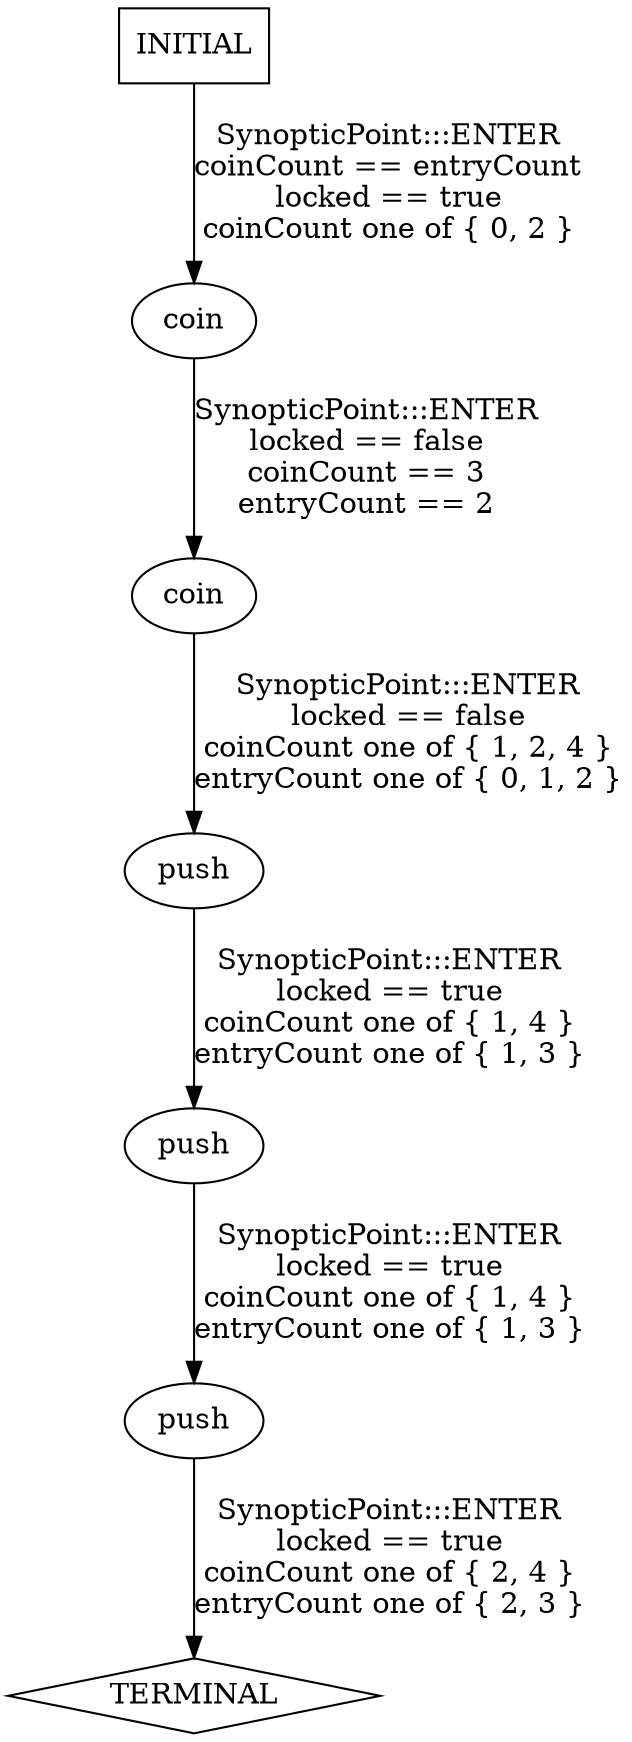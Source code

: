 digraph {
  0 [label="coin"];
  1 [label="coin"];
  2 [label="push"];
  3 [label="push"];
  4 [label="push"];
  5 [label="TERMINAL",shape=diamond];
  6 [label="INITIAL",shape=box];
0->1 [label="SynopticPoint:::ENTER\nlocked == false\ncoinCount == 3\nentryCount == 2\n",];
1->2 [label="SynopticPoint:::ENTER\nlocked == false\ncoinCount one of { 1, 2, 4 }\nentryCount one of { 0, 1, 2 }\n",];
2->3 [label="SynopticPoint:::ENTER\nlocked == true\ncoinCount one of { 1, 4 }\nentryCount one of { 1, 3 }\n",];
3->4 [label="SynopticPoint:::ENTER\nlocked == true\ncoinCount one of { 1, 4 }\nentryCount one of { 1, 3 }\n",];
4->5 [label="SynopticPoint:::ENTER\nlocked == true\ncoinCount one of { 2, 4 }\nentryCount one of { 2, 3 }\n",];
6->0 [label="SynopticPoint:::ENTER\ncoinCount == entryCount\nlocked == true\ncoinCount one of { 0, 2 }\n",];
} // digraph {
